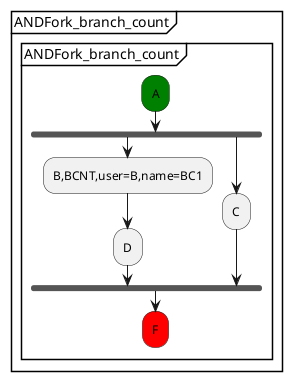 @startuml
partition "ANDFork_branch_count" {
    group "ANDFork_branch_count"
        #green:A;
        fork
            :B,BCNT,user=B,name=BC1;
            :D;
        fork again
            :C;
        end fork
        #red:F;
    end group
}
@enduml